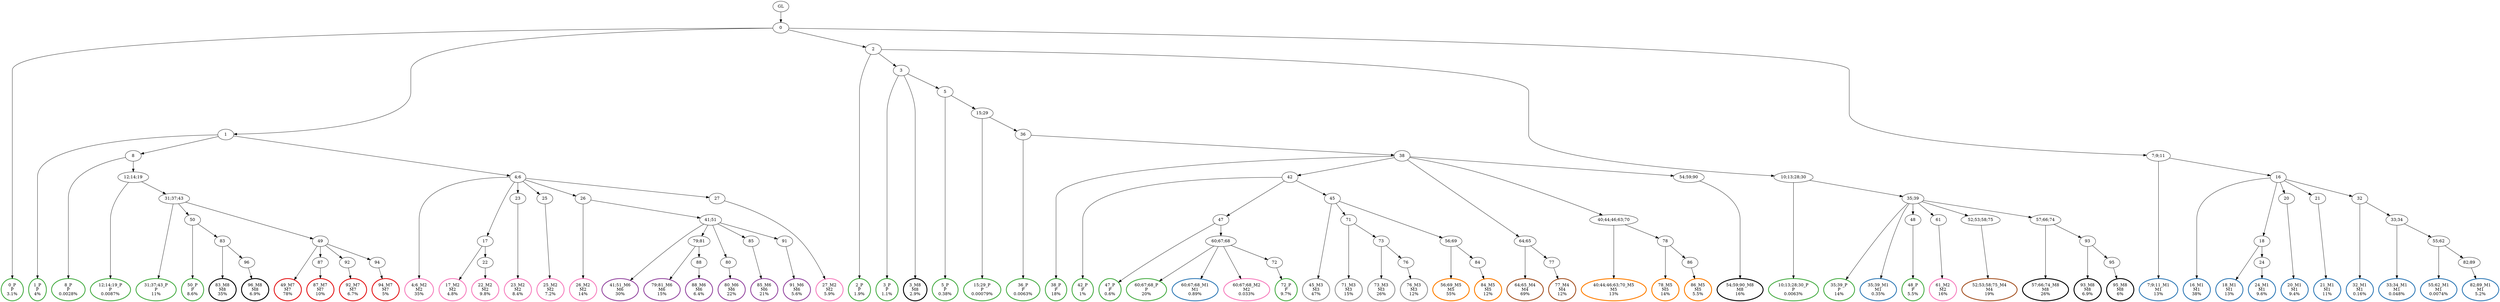 digraph T {
	{
		rank=same
		132 [penwidth=3,colorscheme=set19,color=3,label="0_P\nP\n3.1%"]
		130 [penwidth=3,colorscheme=set19,color=3,label="1_P\nP\n4%"]
		128 [penwidth=3,colorscheme=set19,color=3,label="8_P\nP\n0.0028%"]
		126 [penwidth=3,colorscheme=set19,color=3,label="12;14;19_P\nP\n0.0087%"]
		124 [penwidth=3,colorscheme=set19,color=3,label="31;37;43_P\nP\n11%"]
		122 [penwidth=3,colorscheme=set19,color=3,label="50_P\nP\n8.6%"]
		120 [penwidth=3,colorscheme=set19,color=3,label="2_P\nP\n1.9%"]
		118 [penwidth=3,colorscheme=set19,color=3,label="3_P\nP\n1.1%"]
		116 [penwidth=3,colorscheme=set19,color=3,label="5_P\nP\n0.38%"]
		114 [penwidth=3,colorscheme=set19,color=3,label="15;29_P\nP\n0.00079%"]
		112 [penwidth=3,colorscheme=set19,color=3,label="36_P\nP\n0.0063%"]
		110 [penwidth=3,colorscheme=set19,color=3,label="38_P\nP\n18%"]
		108 [penwidth=3,colorscheme=set19,color=3,label="42_P\nP\n1%"]
		106 [penwidth=3,colorscheme=set19,color=3,label="47_P\nP\n0.6%"]
		104 [penwidth=3,colorscheme=set19,color=3,label="60;67;68_P\nP\n20%"]
		102 [penwidth=3,colorscheme=set19,color=3,label="72_P\nP\n9.7%"]
		100 [penwidth=3,colorscheme=set19,color=3,label="10;13;28;30_P\nP\n0.0063%"]
		98 [penwidth=3,colorscheme=set19,color=3,label="35;39_P\nP\n14%"]
		96 [penwidth=3,colorscheme=set19,color=3,label="48_P\nP\n5.5%"]
		95 [penwidth=3,colorscheme=set19,color=2,label="60;67;68_M1\nM1\n0.89%"]
		94 [penwidth=3,colorscheme=set19,color=2,label="35;39_M1\nM1\n0.35%"]
		92 [penwidth=3,colorscheme=set19,color=2,label="7;9;11_M1\nM1\n13%"]
		90 [penwidth=3,colorscheme=set19,color=2,label="16_M1\nM1\n38%"]
		88 [penwidth=3,colorscheme=set19,color=2,label="18_M1\nM1\n13%"]
		86 [penwidth=3,colorscheme=set19,color=2,label="24_M1\nM1\n9.6%"]
		84 [penwidth=3,colorscheme=set19,color=2,label="20_M1\nM1\n9.4%"]
		82 [penwidth=3,colorscheme=set19,color=2,label="21_M1\nM1\n11%"]
		80 [penwidth=3,colorscheme=set19,color=2,label="32_M1\nM1\n0.16%"]
		78 [penwidth=3,colorscheme=set19,color=2,label="33;34_M1\nM1\n0.048%"]
		76 [penwidth=3,colorscheme=set19,color=2,label="55;62_M1\nM1\n0.0074%"]
		74 [penwidth=3,colorscheme=set19,color=2,label="82;89_M1\nM1\n5.2%"]
		72 [penwidth=3,colorscheme=set19,color=8,label="4;6_M2\nM2\n35%"]
		70 [penwidth=3,colorscheme=set19,color=8,label="17_M2\nM2\n4.8%"]
		68 [penwidth=3,colorscheme=set19,color=8,label="22_M2\nM2\n9.8%"]
		66 [penwidth=3,colorscheme=set19,color=8,label="23_M2\nM2\n8.4%"]
		64 [penwidth=3,colorscheme=set19,color=8,label="25_M2\nM2\n7.2%"]
		62 [penwidth=3,colorscheme=set19,color=8,label="26_M2\nM2\n14%"]
		60 [penwidth=3,colorscheme=set19,color=8,label="27_M2\nM2\n5.9%"]
		59 [penwidth=3,colorscheme=set19,color=8,label="60;67;68_M2\nM2\n0.033%"]
		57 [penwidth=3,colorscheme=set19,color=8,label="61_M2\nM2\n16%"]
		55 [penwidth=3,colorscheme=set19,color=9,label="45_M3\nM3\n47%"]
		53 [penwidth=3,colorscheme=set19,color=9,label="71_M3\nM3\n15%"]
		51 [penwidth=3,colorscheme=set19,color=9,label="73_M3\nM3\n26%"]
		49 [penwidth=3,colorscheme=set19,color=9,label="76_M3\nM3\n12%"]
		47 [penwidth=3,colorscheme=set19,color=7,label="64;65_M4\nM4\n69%"]
		45 [penwidth=3,colorscheme=set19,color=7,label="77_M4\nM4\n12%"]
		43 [penwidth=3,colorscheme=set19,color=7,label="52;53;58;75_M4\nM4\n19%"]
		41 [penwidth=3,colorscheme=set19,color=5,label="40;44;46;63;70_M5\nM5\n13%"]
		39 [penwidth=3,colorscheme=set19,color=5,label="78_M5\nM5\n14%"]
		37 [penwidth=3,colorscheme=set19,color=5,label="86_M5\nM5\n5.5%"]
		35 [penwidth=3,colorscheme=set19,color=5,label="56;69_M5\nM5\n55%"]
		33 [penwidth=3,colorscheme=set19,color=5,label="84_M5\nM5\n12%"]
		31 [penwidth=3,colorscheme=set19,color=4,label="41;51_M6\nM6\n30%"]
		29 [penwidth=3,colorscheme=set19,color=4,label="79;81_M6\nM6\n15%"]
		27 [penwidth=3,colorscheme=set19,color=4,label="88_M6\nM6\n6.4%"]
		25 [penwidth=3,colorscheme=set19,color=4,label="80_M6\nM6\n22%"]
		23 [penwidth=3,colorscheme=set19,color=4,label="85_M6\nM6\n21%"]
		21 [penwidth=3,colorscheme=set19,color=4,label="91_M6\nM6\n5.6%"]
		19 [penwidth=3,colorscheme=set19,color=1,label="49_M7\nM7\n78%"]
		17 [penwidth=3,colorscheme=set19,color=1,label="87_M7\nM7\n10%"]
		15 [penwidth=3,colorscheme=set19,color=1,label="92_M7\nM7\n6.7%"]
		13 [penwidth=3,colorscheme=set19,color=1,label="94_M7\nM7\n5%"]
		11 [penwidth=3,colorscheme=set19,color=10,label="83_M8\nM8\n35%"]
		9 [penwidth=3,colorscheme=set19,color=10,label="96_M8\nM8\n6.9%"]
		8 [penwidth=3,colorscheme=set19,color=10,label="3_M8\nM8\n2.9%"]
		6 [penwidth=3,colorscheme=set19,color=10,label="54;59;90_M8\nM8\n16%"]
		4 [penwidth=3,colorscheme=set19,color=10,label="57;66;74_M8\nM8\n26%"]
		2 [penwidth=3,colorscheme=set19,color=10,label="93_M8\nM8\n6.9%"]
		0 [penwidth=3,colorscheme=set19,color=10,label="95_M8\nM8\n6%"]
	}
	134 [label="GL"]
	133 [label="0"]
	131 [label="1"]
	129 [label="8"]
	127 [label="12;14;19"]
	125 [label="31;37;43"]
	123 [label="50"]
	121 [label="2"]
	119 [label="3"]
	117 [label="5"]
	115 [label="15;29"]
	113 [label="36"]
	111 [label="38"]
	109 [label="42"]
	107 [label="47"]
	105 [label="60;67;68"]
	103 [label="72"]
	101 [label="10;13;28;30"]
	99 [label="35;39"]
	97 [label="48"]
	93 [label="7;9;11"]
	91 [label="16"]
	89 [label="18"]
	87 [label="24"]
	85 [label="20"]
	83 [label="21"]
	81 [label="32"]
	79 [label="33;34"]
	77 [label="55;62"]
	75 [label="82;89"]
	73 [label="4;6"]
	71 [label="17"]
	69 [label="22"]
	67 [label="23"]
	65 [label="25"]
	63 [label="26"]
	61 [label="27"]
	58 [label="61"]
	56 [label="45"]
	54 [label="71"]
	52 [label="73"]
	50 [label="76"]
	48 [label="64;65"]
	46 [label="77"]
	44 [label="52;53;58;75"]
	42 [label="40;44;46;63;70"]
	40 [label="78"]
	38 [label="86"]
	36 [label="56;69"]
	34 [label="84"]
	32 [label="41;51"]
	30 [label="79;81"]
	28 [label="88"]
	26 [label="80"]
	24 [label="85"]
	22 [label="91"]
	20 [label="49"]
	18 [label="87"]
	16 [label="92"]
	14 [label="94"]
	12 [label="83"]
	10 [label="96"]
	7 [label="54;59;90"]
	5 [label="57;66;74"]
	3 [label="93"]
	1 [label="95"]
	134 -> 133
	133 -> 132
	133 -> 131
	133 -> 121
	133 -> 93
	131 -> 130
	131 -> 129
	131 -> 73
	129 -> 128
	129 -> 127
	127 -> 126
	127 -> 125
	125 -> 124
	125 -> 123
	125 -> 20
	123 -> 122
	123 -> 12
	121 -> 120
	121 -> 119
	121 -> 101
	119 -> 118
	119 -> 117
	119 -> 8
	117 -> 116
	117 -> 115
	115 -> 114
	115 -> 113
	113 -> 112
	113 -> 111
	111 -> 110
	111 -> 109
	111 -> 48
	111 -> 42
	111 -> 7
	109 -> 108
	109 -> 107
	109 -> 56
	107 -> 106
	107 -> 105
	105 -> 104
	105 -> 103
	105 -> 95
	105 -> 59
	103 -> 102
	101 -> 100
	101 -> 99
	99 -> 98
	99 -> 97
	99 -> 94
	99 -> 58
	99 -> 44
	99 -> 5
	97 -> 96
	93 -> 92
	93 -> 91
	91 -> 90
	91 -> 89
	91 -> 85
	91 -> 83
	91 -> 81
	89 -> 88
	89 -> 87
	87 -> 86
	85 -> 84
	83 -> 82
	81 -> 80
	81 -> 79
	79 -> 78
	79 -> 77
	77 -> 76
	77 -> 75
	75 -> 74
	73 -> 72
	73 -> 71
	73 -> 67
	73 -> 65
	73 -> 63
	73 -> 61
	71 -> 70
	71 -> 69
	69 -> 68
	67 -> 66
	65 -> 64
	63 -> 62
	63 -> 32
	61 -> 60
	58 -> 57
	56 -> 55
	56 -> 54
	56 -> 36
	54 -> 53
	54 -> 52
	52 -> 51
	52 -> 50
	50 -> 49
	48 -> 47
	48 -> 46
	46 -> 45
	44 -> 43
	42 -> 41
	42 -> 40
	40 -> 39
	40 -> 38
	38 -> 37
	36 -> 35
	36 -> 34
	34 -> 33
	32 -> 31
	32 -> 30
	32 -> 26
	32 -> 24
	32 -> 22
	30 -> 29
	30 -> 28
	28 -> 27
	26 -> 25
	24 -> 23
	22 -> 21
	20 -> 19
	20 -> 18
	20 -> 16
	20 -> 14
	18 -> 17
	16 -> 15
	14 -> 13
	12 -> 11
	12 -> 10
	10 -> 9
	7 -> 6
	5 -> 4
	5 -> 3
	3 -> 2
	3 -> 1
	1 -> 0
}
